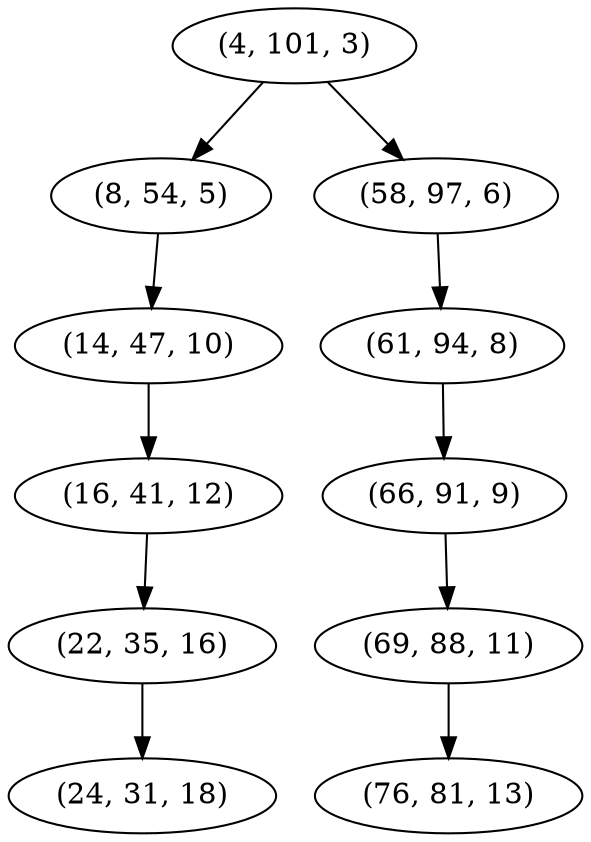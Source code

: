 digraph tree {
    "(4, 101, 3)";
    "(8, 54, 5)";
    "(14, 47, 10)";
    "(16, 41, 12)";
    "(22, 35, 16)";
    "(24, 31, 18)";
    "(58, 97, 6)";
    "(61, 94, 8)";
    "(66, 91, 9)";
    "(69, 88, 11)";
    "(76, 81, 13)";
    "(4, 101, 3)" -> "(8, 54, 5)";
    "(4, 101, 3)" -> "(58, 97, 6)";
    "(8, 54, 5)" -> "(14, 47, 10)";
    "(14, 47, 10)" -> "(16, 41, 12)";
    "(16, 41, 12)" -> "(22, 35, 16)";
    "(22, 35, 16)" -> "(24, 31, 18)";
    "(58, 97, 6)" -> "(61, 94, 8)";
    "(61, 94, 8)" -> "(66, 91, 9)";
    "(66, 91, 9)" -> "(69, 88, 11)";
    "(69, 88, 11)" -> "(76, 81, 13)";
}
